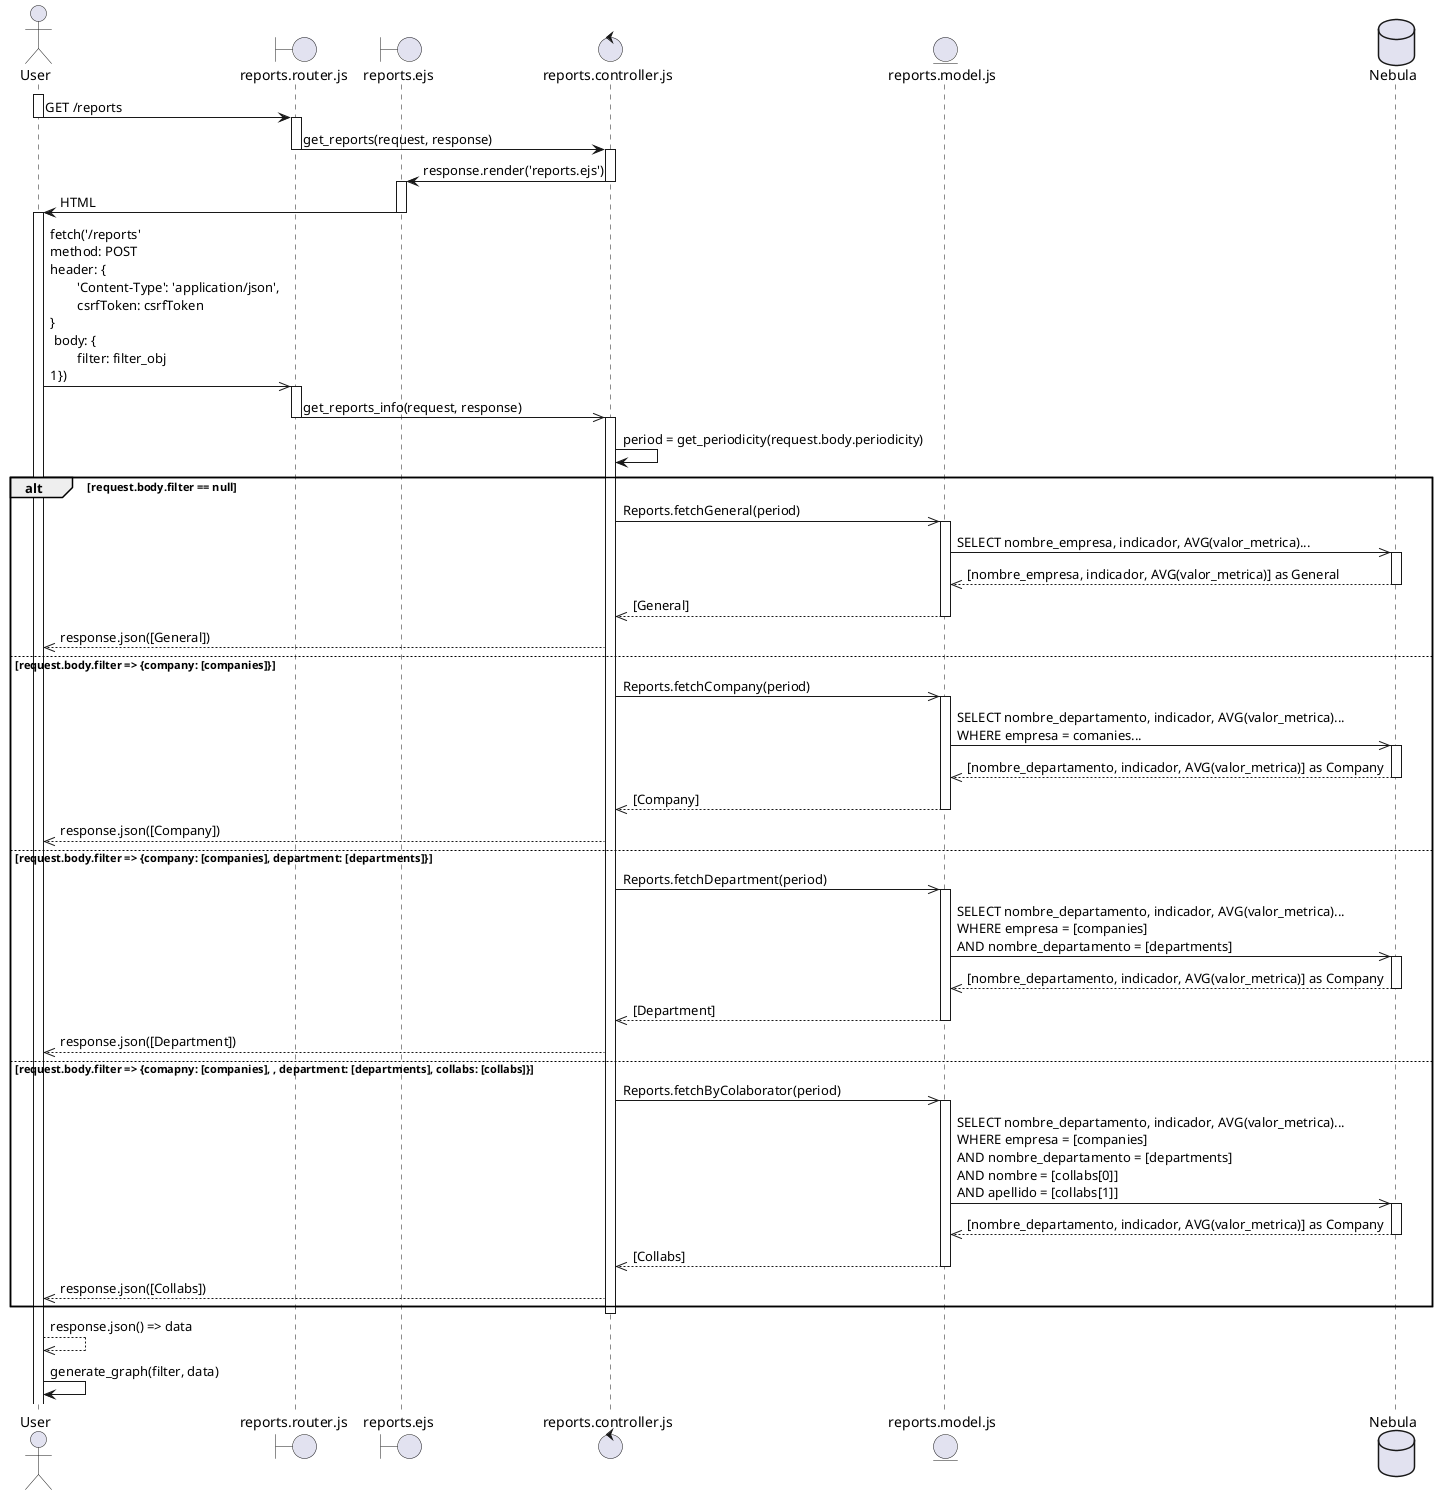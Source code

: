 @startuml REQ_40
actor User as u
boundary reports.router.js as rr
boundary reports.ejs as re
control reports.controller.js as rc
entity reports.model.js as rm
database Nebula as db

activate u
u -> rr : GET /reports
deactivate u
activate rr
rr -> rc : get_reports(request, response)
deactivate rr
activate rc 
rc -> re : response.render('reports.ejs')
deactivate rc
activate re
re -> u : HTML
deactivate re
activate u
u ->> rr : fetch('/reports' \nmethod: POST\nheader: {\n\t'Content-Type': 'application/json',\n\tcsrfToken: csrfToken\n}\n body: {\n\tfilter: filter_obj\n1})
activate rr
rr ->> rc : get_reports_info(request, response)
deactivate rr
activate rc
rc -> rc : period = get_periodicity(request.body.periodicity)
alt request.body.filter == null
  rc ->> rm : Reports.fetchGeneral(period)
  activate rm
  rm ->> db : SELECT nombre_empresa, indicador, AVG(valor_metrica)...
  activate db
  db -->> rm : [nombre_empresa, indicador, AVG(valor_metrica)] as General
  deactivate db
  rm -->> rc : [General]
  deactivate rm
  rc -->> u : response.json([General])
else request.body.filter => {company: [companies]}
  rc ->> rm : Reports.fetchCompany(period)
  activate rm
  rm ->> db : SELECT nombre_departamento, indicador, AVG(valor_metrica)... \nWHERE empresa = comanies...
  activate db
  db -->> rm : [nombre_departamento, indicador, AVG(valor_metrica)] as Company
  deactivate db
  rm -->> rc : [Company]
  deactivate rm
  rc -->> u : response.json([Company])
else request.body.filter => {company: [companies], department: [departments]}
  rc ->> rm : Reports.fetchDepartment(period)
  activate rm
  rm ->> db : SELECT nombre_departamento, indicador, AVG(valor_metrica)... \nWHERE empresa = [companies] \nAND nombre_departamento = [departments]
  activate db
  db -->> rm : [nombre_departamento, indicador, AVG(valor_metrica)] as Company
  deactivate db
  rm -->> rc : [Department]
  deactivate rm
  rc -->> u : response.json([Department])
else request.body.filter => {comapny: [companies], , department: [departments], collabs: [collabs]}
  rc ->> rm : Reports.fetchByColaborator(period)
  activate rm
  rm ->> db : SELECT nombre_departamento, indicador, AVG(valor_metrica)... \nWHERE empresa = [companies] \nAND nombre_departamento = [departments]\nAND nombre = [collabs[0]] \nAND apellido = [collabs[1]]
  activate db
  db -->> rm : [nombre_departamento, indicador, AVG(valor_metrica)] as Company
  deactivate db
  rm -->> rc : [Collabs]
  deactivate rm
  rc -->> u : response.json([Collabs])
end
deactivate rc
u -->> u : response.json() => data
u -> u : generate_graph(filter, data)


@enduml